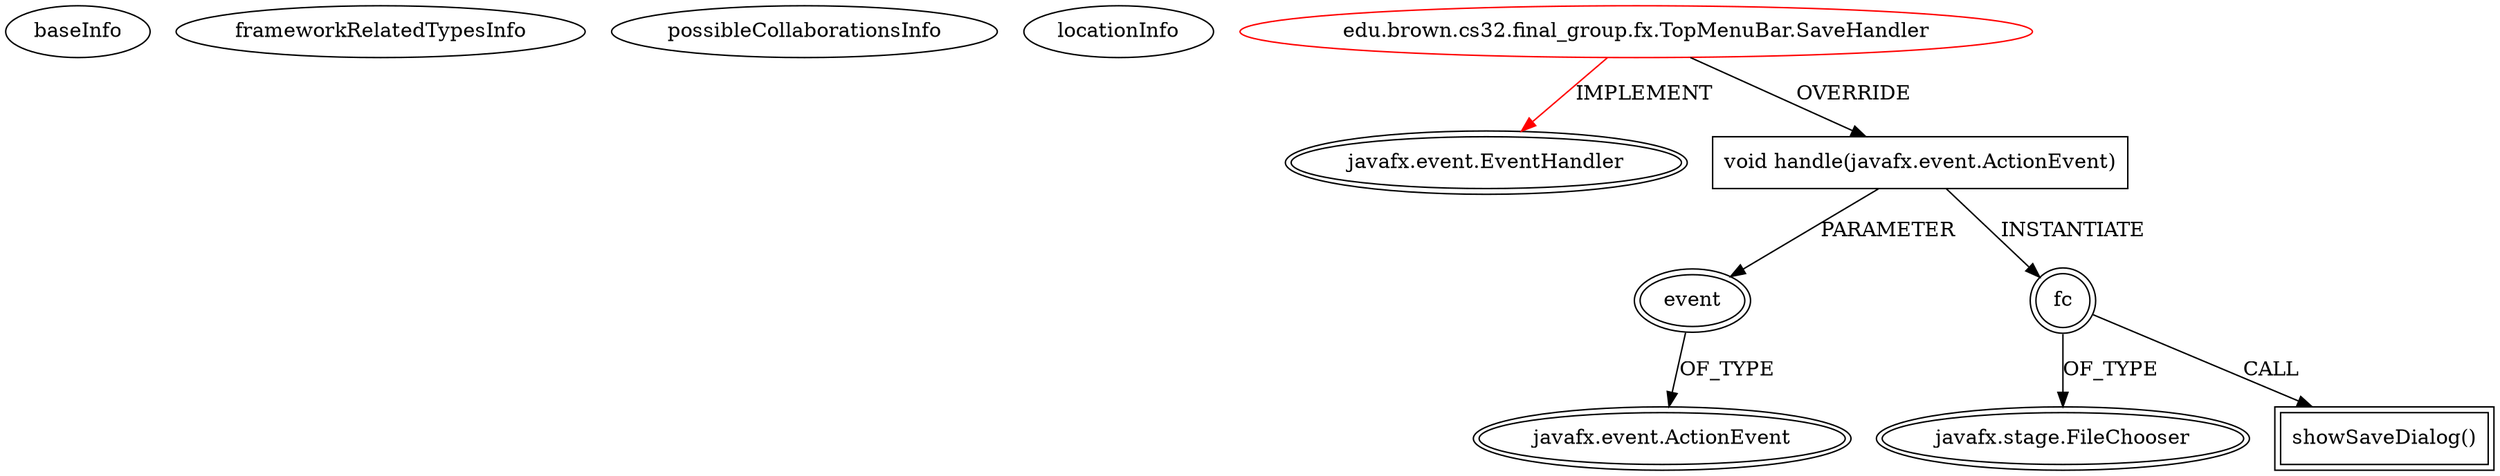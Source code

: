 digraph {
baseInfo[graphId=3218,category="extension_graph",isAnonymous=false,possibleRelation=false]
frameworkRelatedTypesInfo[0="javafx.event.EventHandler"]
possibleCollaborationsInfo[]
locationInfo[projectName="ireardon-cs32-final",filePath="/ireardon-cs32-final/cs32-final-master/src/edu/brown/cs32/final_group/fx/TopMenuBar.java",contextSignature="SaveHandler",graphId="3218"]
0[label="edu.brown.cs32.final_group.fx.TopMenuBar.SaveHandler",vertexType="ROOT_CLIENT_CLASS_DECLARATION",isFrameworkType=false,color=red]
1[label="javafx.event.EventHandler",vertexType="FRAMEWORK_INTERFACE_TYPE",isFrameworkType=true,peripheries=2]
2[label="void handle(javafx.event.ActionEvent)",vertexType="OVERRIDING_METHOD_DECLARATION",isFrameworkType=false,shape=box]
3[label="event",vertexType="PARAMETER_DECLARATION",isFrameworkType=true,peripheries=2]
4[label="javafx.event.ActionEvent",vertexType="FRAMEWORK_CLASS_TYPE",isFrameworkType=true,peripheries=2]
5[label="fc",vertexType="VARIABLE_EXPRESION",isFrameworkType=true,peripheries=2,shape=circle]
7[label="javafx.stage.FileChooser",vertexType="FRAMEWORK_CLASS_TYPE",isFrameworkType=true,peripheries=2]
6[label="showSaveDialog()",vertexType="INSIDE_CALL",isFrameworkType=true,peripheries=2,shape=box]
0->1[label="IMPLEMENT",color=red]
0->2[label="OVERRIDE"]
3->4[label="OF_TYPE"]
2->3[label="PARAMETER"]
2->5[label="INSTANTIATE"]
5->7[label="OF_TYPE"]
5->6[label="CALL"]
}
